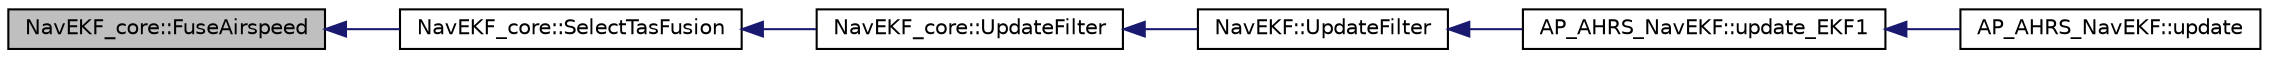 digraph "NavEKF_core::FuseAirspeed"
{
 // INTERACTIVE_SVG=YES
  edge [fontname="Helvetica",fontsize="10",labelfontname="Helvetica",labelfontsize="10"];
  node [fontname="Helvetica",fontsize="10",shape=record];
  rankdir="LR";
  Node1 [label="NavEKF_core::FuseAirspeed",height=0.2,width=0.4,color="black", fillcolor="grey75", style="filled", fontcolor="black"];
  Node1 -> Node2 [dir="back",color="midnightblue",fontsize="10",style="solid",fontname="Helvetica"];
  Node2 [label="NavEKF_core::SelectTasFusion",height=0.2,width=0.4,color="black", fillcolor="white", style="filled",URL="$classNavEKF__core.html#ad476513ae945a90d67948427e23c75a1"];
  Node2 -> Node3 [dir="back",color="midnightblue",fontsize="10",style="solid",fontname="Helvetica"];
  Node3 [label="NavEKF_core::UpdateFilter",height=0.2,width=0.4,color="black", fillcolor="white", style="filled",URL="$classNavEKF__core.html#addb3791473c00d6f49b485ae3ce22f26"];
  Node3 -> Node4 [dir="back",color="midnightblue",fontsize="10",style="solid",fontname="Helvetica"];
  Node4 [label="NavEKF::UpdateFilter",height=0.2,width=0.4,color="black", fillcolor="white", style="filled",URL="$classNavEKF.html#a58d3c9694abab421e8eadd78e72ac67c"];
  Node4 -> Node5 [dir="back",color="midnightblue",fontsize="10",style="solid",fontname="Helvetica"];
  Node5 [label="AP_AHRS_NavEKF::update_EKF1",height=0.2,width=0.4,color="black", fillcolor="white", style="filled",URL="$classAP__AHRS__NavEKF.html#aff7b2c4f3428a48ab5ed210e89df4f76"];
  Node5 -> Node6 [dir="back",color="midnightblue",fontsize="10",style="solid",fontname="Helvetica"];
  Node6 [label="AP_AHRS_NavEKF::update",height=0.2,width=0.4,color="black", fillcolor="white", style="filled",URL="$classAP__AHRS__NavEKF.html#a9d5f47f1bc0e3864bbc4c6c6e2ca8b1c"];
}
